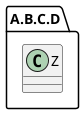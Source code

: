 @startuml
' !pragma useIntermediatePackages false
set separator none
package A.B.C.D {
    class Z
}
@enduml